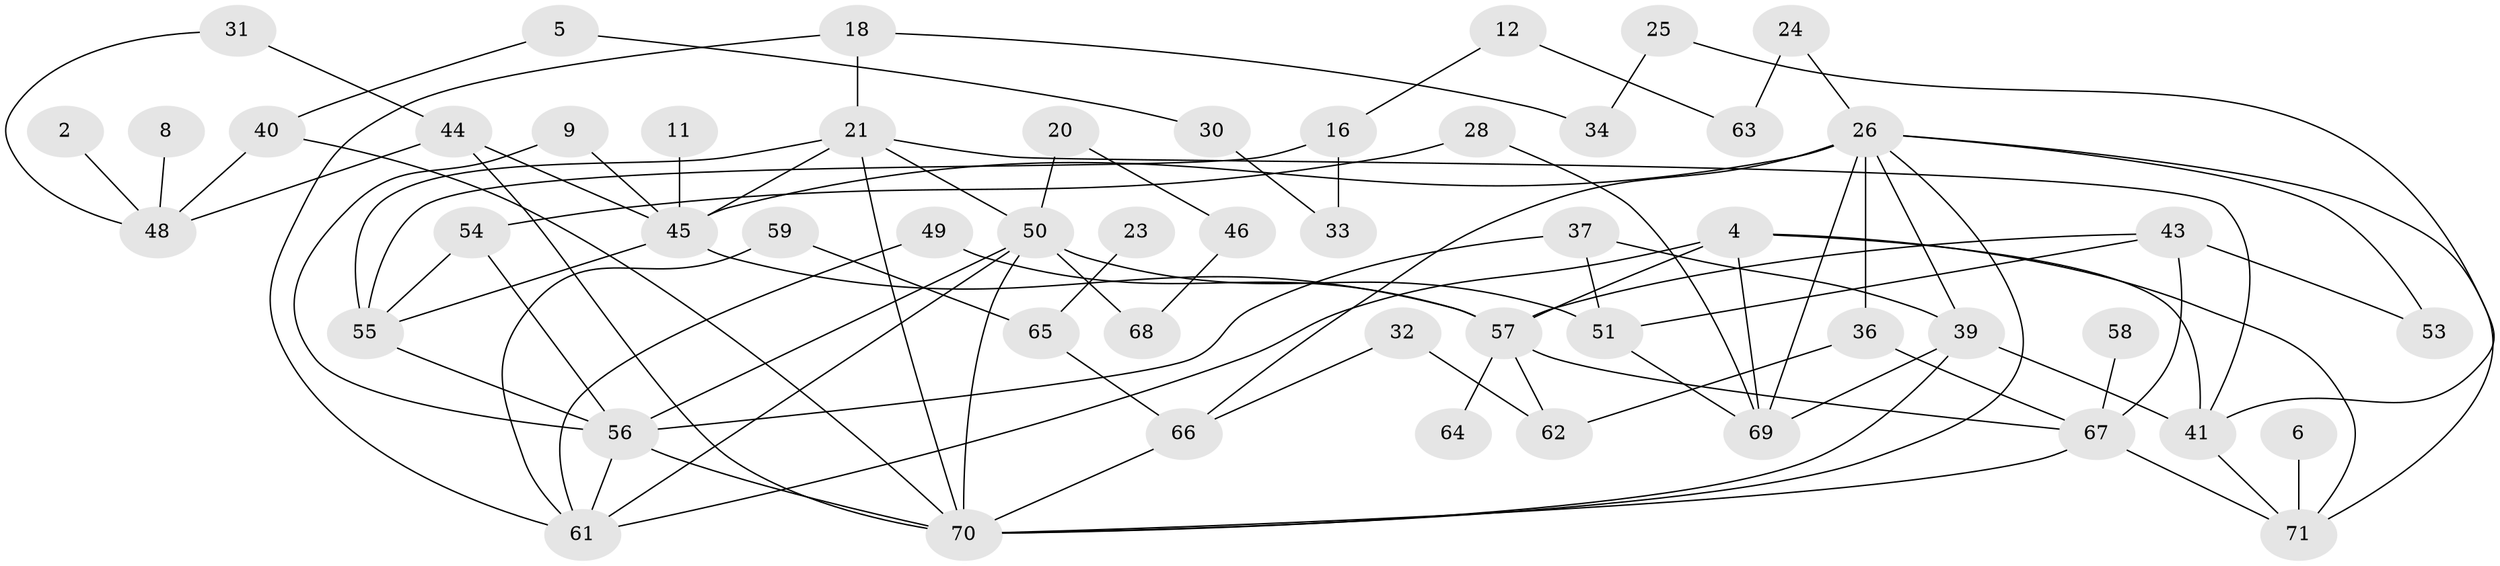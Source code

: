 // original degree distribution, {3: 0.2127659574468085, 0: 0.1276595744680851, 2: 0.28368794326241137, 4: 0.09929078014184398, 1: 0.1702127659574468, 5: 0.0425531914893617, 6: 0.06382978723404255}
// Generated by graph-tools (version 1.1) at 2025/00/03/09/25 03:00:40]
// undirected, 53 vertices, 91 edges
graph export_dot {
graph [start="1"]
  node [color=gray90,style=filled];
  2;
  4;
  5;
  6;
  8;
  9;
  11;
  12;
  16;
  18;
  20;
  21;
  23;
  24;
  25;
  26;
  28;
  30;
  31;
  32;
  33;
  34;
  36;
  37;
  39;
  40;
  41;
  43;
  44;
  45;
  46;
  48;
  49;
  50;
  51;
  53;
  54;
  55;
  56;
  57;
  58;
  59;
  61;
  62;
  63;
  64;
  65;
  66;
  67;
  68;
  69;
  70;
  71;
  2 -- 48 [weight=1.0];
  4 -- 41 [weight=1.0];
  4 -- 57 [weight=1.0];
  4 -- 61 [weight=1.0];
  4 -- 69 [weight=1.0];
  4 -- 71 [weight=1.0];
  5 -- 30 [weight=1.0];
  5 -- 40 [weight=1.0];
  6 -- 71 [weight=1.0];
  8 -- 48 [weight=1.0];
  9 -- 45 [weight=1.0];
  9 -- 56 [weight=1.0];
  11 -- 45 [weight=1.0];
  12 -- 16 [weight=1.0];
  12 -- 63 [weight=1.0];
  16 -- 33 [weight=1.0];
  16 -- 55 [weight=1.0];
  18 -- 21 [weight=1.0];
  18 -- 34 [weight=1.0];
  18 -- 61 [weight=1.0];
  20 -- 46 [weight=1.0];
  20 -- 50 [weight=1.0];
  21 -- 41 [weight=1.0];
  21 -- 45 [weight=1.0];
  21 -- 50 [weight=1.0];
  21 -- 55 [weight=1.0];
  21 -- 70 [weight=1.0];
  23 -- 65 [weight=1.0];
  24 -- 26 [weight=1.0];
  24 -- 63 [weight=1.0];
  25 -- 34 [weight=1.0];
  25 -- 41 [weight=1.0];
  26 -- 36 [weight=1.0];
  26 -- 39 [weight=1.0];
  26 -- 45 [weight=1.0];
  26 -- 53 [weight=1.0];
  26 -- 66 [weight=1.0];
  26 -- 69 [weight=1.0];
  26 -- 70 [weight=1.0];
  26 -- 71 [weight=1.0];
  28 -- 54 [weight=1.0];
  28 -- 69 [weight=1.0];
  30 -- 33 [weight=1.0];
  31 -- 44 [weight=1.0];
  31 -- 48 [weight=1.0];
  32 -- 62 [weight=1.0];
  32 -- 66 [weight=1.0];
  36 -- 62 [weight=1.0];
  36 -- 67 [weight=1.0];
  37 -- 39 [weight=1.0];
  37 -- 51 [weight=1.0];
  37 -- 56 [weight=1.0];
  39 -- 41 [weight=1.0];
  39 -- 69 [weight=2.0];
  39 -- 70 [weight=1.0];
  40 -- 48 [weight=1.0];
  40 -- 70 [weight=1.0];
  41 -- 71 [weight=1.0];
  43 -- 51 [weight=1.0];
  43 -- 53 [weight=1.0];
  43 -- 57 [weight=1.0];
  43 -- 67 [weight=1.0];
  44 -- 45 [weight=1.0];
  44 -- 48 [weight=1.0];
  44 -- 70 [weight=1.0];
  45 -- 55 [weight=1.0];
  45 -- 57 [weight=1.0];
  46 -- 68 [weight=1.0];
  49 -- 57 [weight=1.0];
  49 -- 61 [weight=1.0];
  50 -- 51 [weight=1.0];
  50 -- 56 [weight=2.0];
  50 -- 61 [weight=1.0];
  50 -- 68 [weight=1.0];
  50 -- 70 [weight=3.0];
  51 -- 69 [weight=1.0];
  54 -- 55 [weight=1.0];
  54 -- 56 [weight=1.0];
  55 -- 56 [weight=1.0];
  56 -- 61 [weight=1.0];
  56 -- 70 [weight=1.0];
  57 -- 62 [weight=1.0];
  57 -- 64 [weight=1.0];
  57 -- 67 [weight=1.0];
  58 -- 67 [weight=1.0];
  59 -- 61 [weight=1.0];
  59 -- 65 [weight=1.0];
  65 -- 66 [weight=1.0];
  66 -- 70 [weight=1.0];
  67 -- 70 [weight=1.0];
  67 -- 71 [weight=1.0];
}

